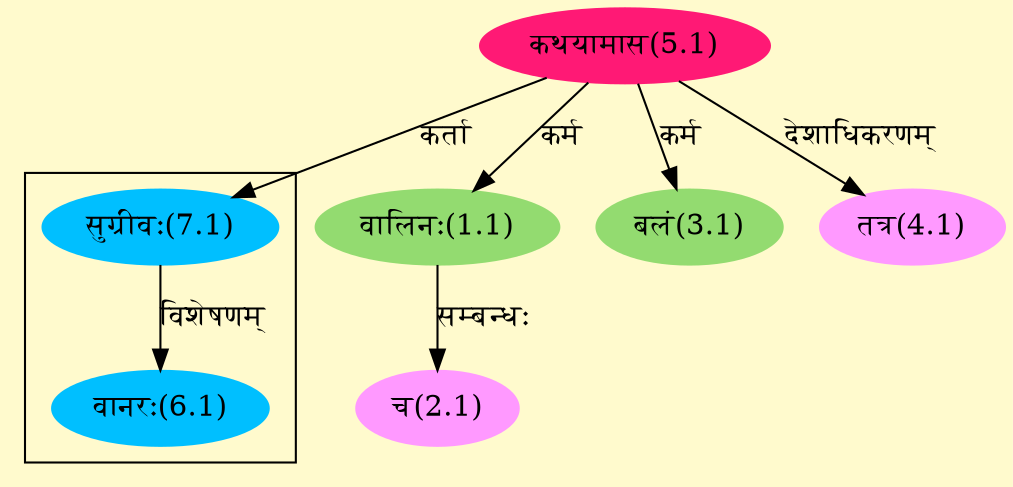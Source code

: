 digraph G{
rankdir=BT;
 compound=true;
 bgcolor="lemonchiffon1";

subgraph cluster_1{
Node6_1 [style=filled, color="#00BFFF" label = "वानरः(6.1)"]
Node7_1 [style=filled, color="#00BFFF" label = "सुग्रीवः(7.1)"]

}
Node1_1 [style=filled, color="#93DB70" label = "वालिनः(1.1)"]
Node5_1 [style=filled, color="#FF1975" label = "कथयामास(5.1)"]
Node2_1 [style=filled, color="#FF99FF" label = "च(2.1)"]
Node3_1 [style=filled, color="#93DB70" label = "बलं(3.1)"]
Node4_1 [style=filled, color="#FF99FF" label = "तत्र(4.1)"]
Node7_1 [style=filled, color="#00BFFF" label = "सुग्रीवः(7.1)"]
/* Start of Relations section */

Node1_1 -> Node5_1 [  label="कर्म"  dir="back" ]
Node2_1 -> Node1_1 [  label="सम्बन्धः"  dir="back" ]
Node3_1 -> Node5_1 [  label="कर्म"  dir="back" ]
Node4_1 -> Node5_1 [  label="देशाधिकरणम्"  dir="back" ]
Node6_1 -> Node7_1 [  label="विशेषणम्"  dir="back" ]
Node7_1 -> Node5_1 [  label="कर्ता"  dir="back" ]
}
